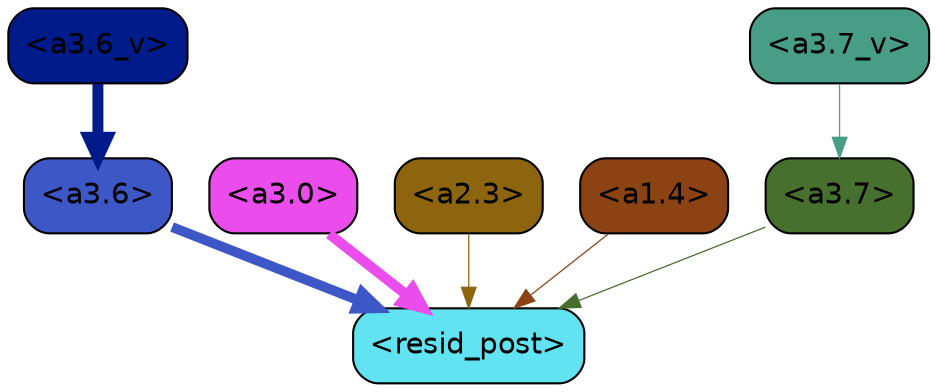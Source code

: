 strict digraph "" {
	graph [bgcolor=transparent,
		layout=dot,
		overlap=false,
		splines=true
	];
	"<a3.7>"	[color=black,
		fillcolor="#476f2e",
		fontname=Helvetica,
		shape=box,
		style="filled, rounded"];
	"<resid_post>"	[color=black,
		fillcolor="#61e3f2",
		fontname=Helvetica,
		shape=box,
		style="filled, rounded"];
	"<a3.7>" -> "<resid_post>"	[color="#476f2e",
		penwidth=0.6];
	"<a3.6>"	[color=black,
		fillcolor="#3d57c7",
		fontname=Helvetica,
		shape=box,
		style="filled, rounded"];
	"<a3.6>" -> "<resid_post>"	[color="#3d57c7",
		penwidth=4.753257989883423];
	"<a3.0>"	[color=black,
		fillcolor="#ea4deb",
		fontname=Helvetica,
		shape=box,
		style="filled, rounded"];
	"<a3.0>" -> "<resid_post>"	[color="#ea4deb",
		penwidth=4.90053927898407];
	"<a2.3>"	[color=black,
		fillcolor="#8d650f",
		fontname=Helvetica,
		shape=box,
		style="filled, rounded"];
	"<a2.3>" -> "<resid_post>"	[color="#8d650f",
		penwidth=0.6];
	"<a1.4>"	[color=black,
		fillcolor="#8b4314",
		fontname=Helvetica,
		shape=box,
		style="filled, rounded"];
	"<a1.4>" -> "<resid_post>"	[color="#8b4314",
		penwidth=0.6];
	"<a3.7_v>"	[color=black,
		fillcolor="#479d86",
		fontname=Helvetica,
		shape=box,
		style="filled, rounded"];
	"<a3.7_v>" -> "<a3.7>"	[color="#479d86",
		penwidth=0.6];
	"<a3.6_v>"	[color=black,
		fillcolor="#021b8a",
		fontname=Helvetica,
		shape=box,
		style="filled, rounded"];
	"<a3.6_v>" -> "<a3.6>"	[color="#021b8a",
		penwidth=5.2550448179244995];
}
